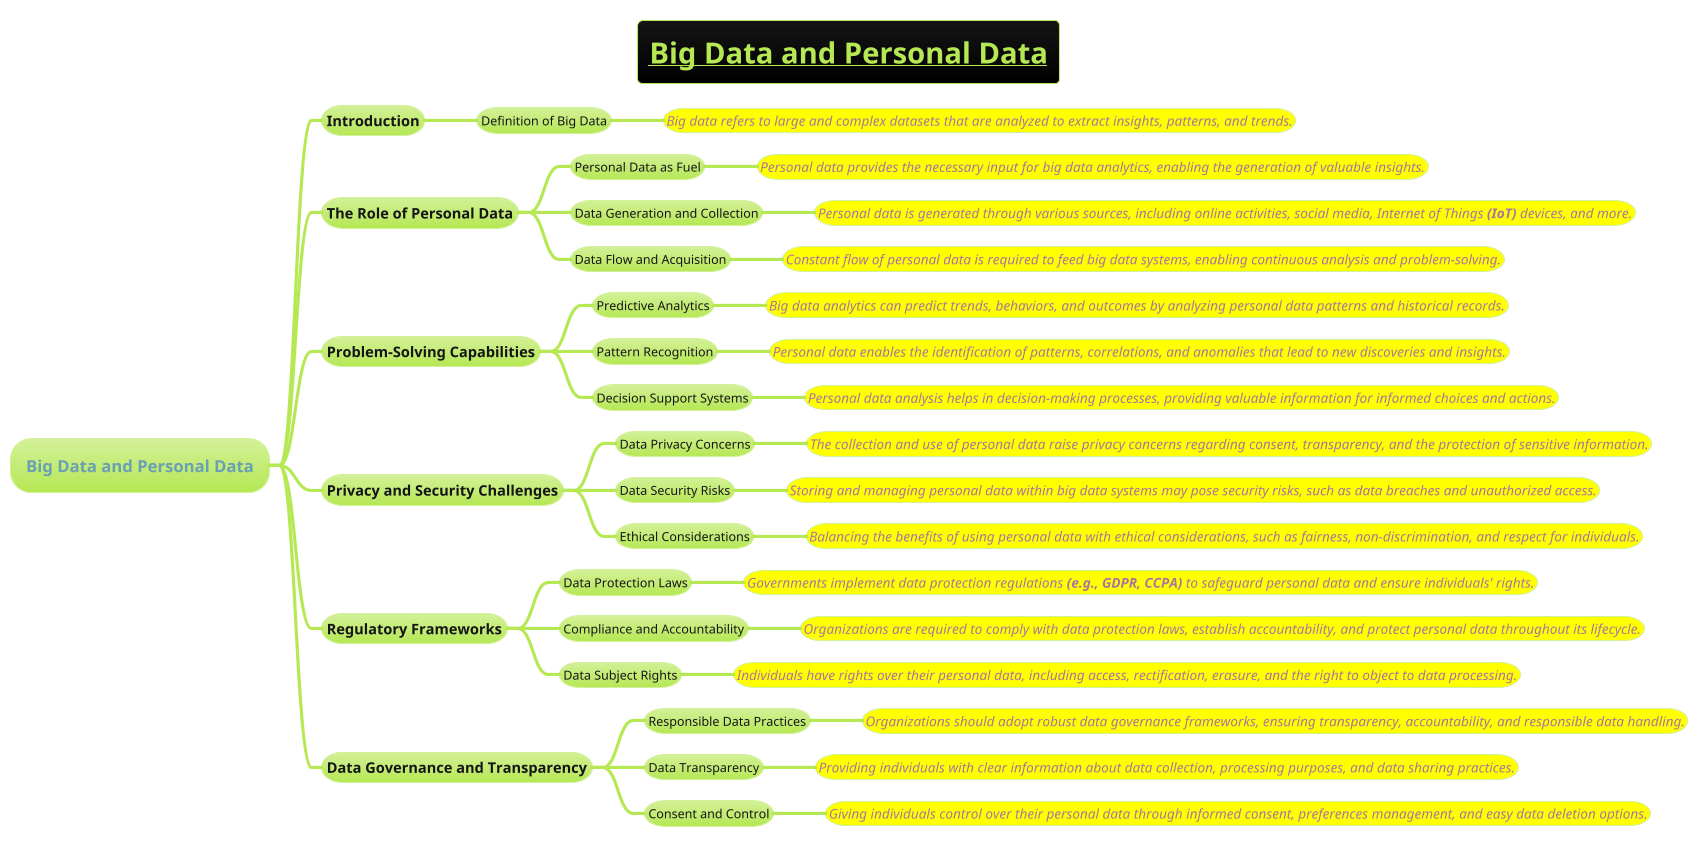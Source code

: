 @startmindmap
title =__Big Data and Personal Data__
!theme hacker

* Big Data and Personal Data
** Introduction
*** Definition of Big Data
****[#yellow] ====<size:13>Big data refers to large and complex datasets that are analyzed to extract insights, patterns, and trends.

** The Role of Personal Data
*** Personal Data as Fuel
****[#yellow] ====<size:13>Personal data provides the necessary input for big data analytics, enabling the generation of valuable insights.

*** Data Generation and Collection
****[#yellow] ====<size:13>Personal data is generated through various sources, including online activities, social media, Internet of Things **(IoT)** devices, and more.

*** Data Flow and Acquisition
****[#yellow] ====<size:13>Constant flow of personal data is required to feed big data systems, enabling continuous analysis and problem-solving.

** Problem-Solving Capabilities
*** Predictive Analytics
****[#yellow] ====<size:13>Big data analytics can predict trends, behaviors, and outcomes by analyzing personal data patterns and historical records.

*** Pattern Recognition
****[#yellow] ====<size:13>Personal data enables the identification of patterns, correlations, and anomalies that lead to new discoveries and insights.

*** Decision Support Systems
****[#yellow] ====<size:13>Personal data analysis helps in decision-making processes, providing valuable information for informed choices and actions.

** Privacy and Security Challenges
*** Data Privacy Concerns
****[#yellow] ====<size:13>The collection and use of personal data raise privacy concerns regarding consent, transparency, and the protection of sensitive information.

*** Data Security Risks
****[#yellow] ====<size:13>Storing and managing personal data within big data systems may pose security risks, such as data breaches and unauthorized access.

*** Ethical Considerations
****[#yellow] ====<size:13>Balancing the benefits of using personal data with ethical considerations, such as fairness, non-discrimination, and respect for individuals.

** Regulatory Frameworks
*** Data Protection Laws
****[#yellow] ====<size:13>Governments implement data protection regulations **(e.g., GDPR, CCPA)** to safeguard personal data and ensure individuals' rights.

*** Compliance and Accountability
****[#yellow] ====<size:13>Organizations are required to comply with data protection laws, establish accountability, and protect personal data throughout its lifecycle.

*** Data Subject Rights
****[#yellow] ====<size:13>Individuals have rights over their personal data, including access, rectification, erasure, and the right to object to data processing.

** Data Governance and Transparency
*** Responsible Data Practices
****[#yellow] ====<size:13>Organizations should adopt robust data governance frameworks, ensuring transparency, accountability, and responsible data handling.

*** Data Transparency
****[#yellow] ====<size:13>Providing individuals with clear information about data collection, processing purposes, and data sharing practices.

*** Consent and Control
****[#yellow] ====<size:13>Giving individuals control over their personal data through informed consent, preferences management, and easy data deletion options.

@endmindmap
